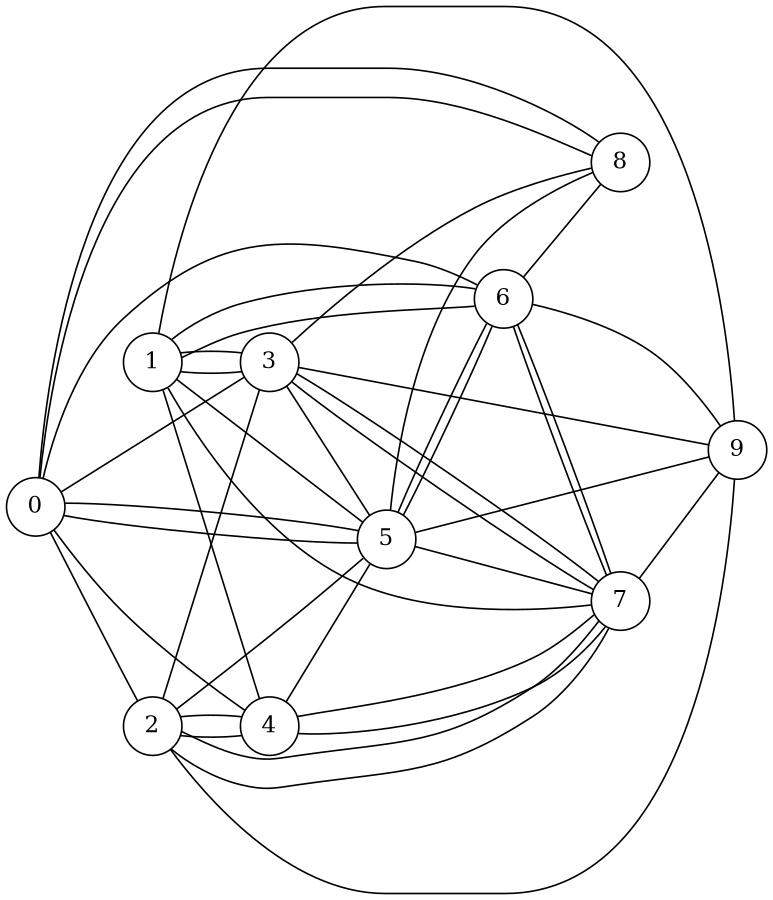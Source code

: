 graph unix {
	graph [ dpi = 300 ];
	node [shape=circle];
	size="6,6";
	rankdir="LR";

	0 -- 2
	0 -- 3
	0 -- 4
	0 -- 5
	0 -- 5
	0 -- 6
	0 -- 8
	0 -- 8
	1 -- 3
	1 -- 3
	1 -- 4
	1 -- 5
	1 -- 6
	1 -- 6
	1 -- 7
	1 -- 9
	2 -- 3
	2 -- 4
	2 -- 4
	2 -- 5
	2 -- 7
	2 -- 7
	2 -- 9
	3 -- 5
	3 -- 7
	3 -- 7
	3 -- 8
	3 -- 9
	4 -- 5
	4 -- 7
	4 -- 7
	5 -- 6
	5 -- 6
	5 -- 7
	5 -- 8
	5 -- 9
	6 -- 7
	6 -- 7
	6 -- 8
	6 -- 9
	7 -- 9
}
